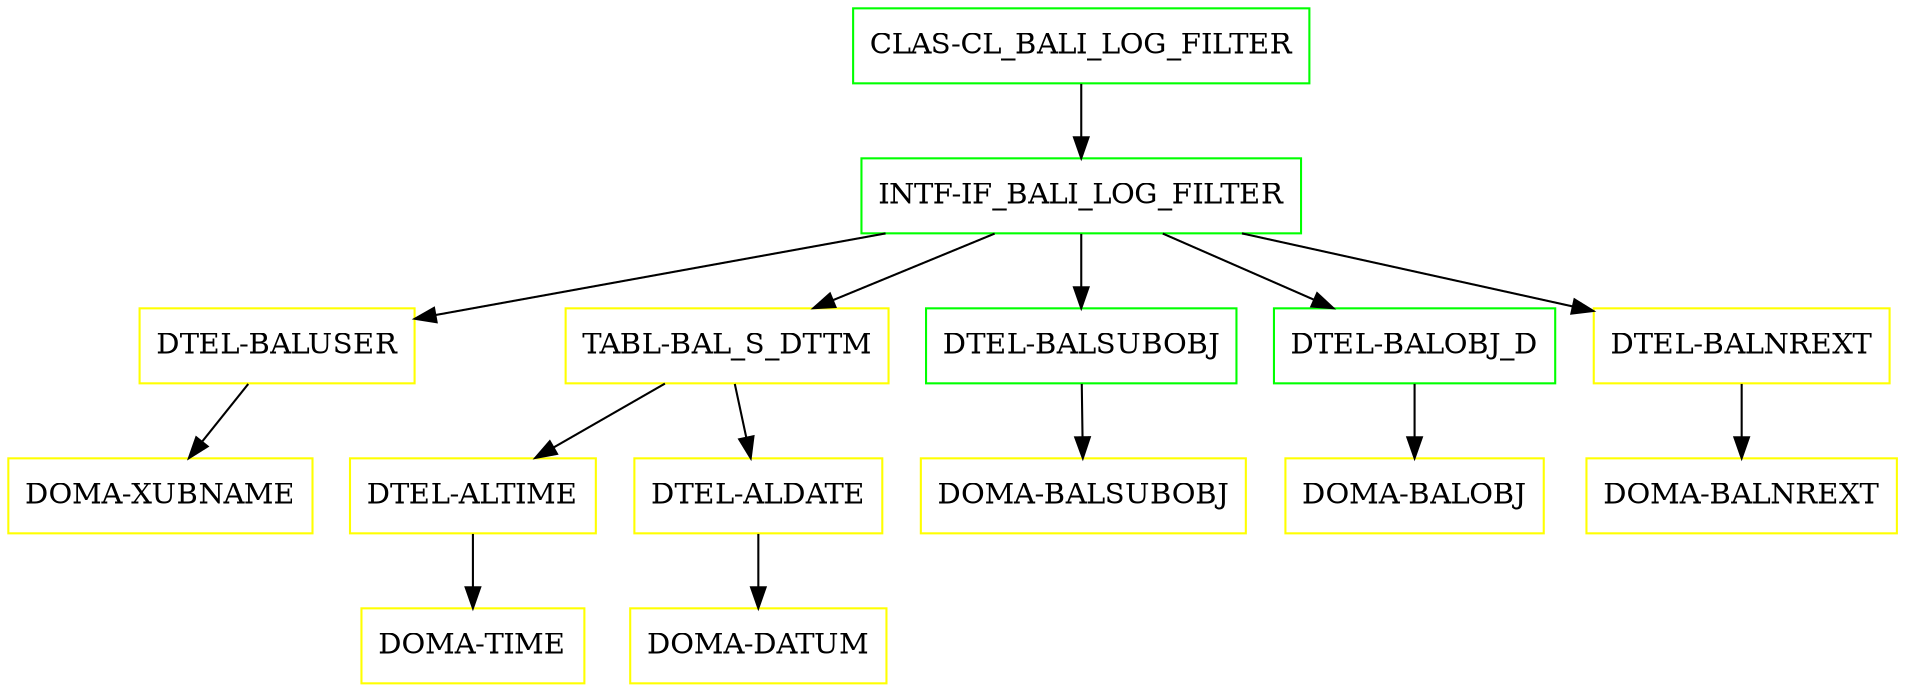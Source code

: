 digraph G {
  "CLAS-CL_BALI_LOG_FILTER" [shape=box,color=green];
  "INTF-IF_BALI_LOG_FILTER" [shape=box,color=green,URL="./INTF_IF_BALI_LOG_FILTER.html"];
  "DTEL-BALUSER" [shape=box,color=yellow,URL="./DTEL_BALUSER.html"];
  "DOMA-XUBNAME" [shape=box,color=yellow,URL="./DOMA_XUBNAME.html"];
  "TABL-BAL_S_DTTM" [shape=box,color=yellow,URL="./TABL_BAL_S_DTTM.html"];
  "DTEL-ALTIME" [shape=box,color=yellow,URL="./DTEL_ALTIME.html"];
  "DOMA-TIME" [shape=box,color=yellow,URL="./DOMA_TIME.html"];
  "DTEL-ALDATE" [shape=box,color=yellow,URL="./DTEL_ALDATE.html"];
  "DOMA-DATUM" [shape=box,color=yellow,URL="./DOMA_DATUM.html"];
  "DTEL-BALSUBOBJ" [shape=box,color=green,URL="./DTEL_BALSUBOBJ.html"];
  "DOMA-BALSUBOBJ" [shape=box,color=yellow,URL="./DOMA_BALSUBOBJ.html"];
  "DTEL-BALOBJ_D" [shape=box,color=green,URL="./DTEL_BALOBJ_D.html"];
  "DOMA-BALOBJ" [shape=box,color=yellow,URL="./DOMA_BALOBJ.html"];
  "DTEL-BALNREXT" [shape=box,color=yellow,URL="./DTEL_BALNREXT.html"];
  "DOMA-BALNREXT" [shape=box,color=yellow,URL="./DOMA_BALNREXT.html"];
  "CLAS-CL_BALI_LOG_FILTER" -> "INTF-IF_BALI_LOG_FILTER";
  "INTF-IF_BALI_LOG_FILTER" -> "DTEL-BALNREXT";
  "INTF-IF_BALI_LOG_FILTER" -> "DTEL-BALOBJ_D";
  "INTF-IF_BALI_LOG_FILTER" -> "DTEL-BALSUBOBJ";
  "INTF-IF_BALI_LOG_FILTER" -> "TABL-BAL_S_DTTM";
  "INTF-IF_BALI_LOG_FILTER" -> "DTEL-BALUSER";
  "DTEL-BALUSER" -> "DOMA-XUBNAME";
  "TABL-BAL_S_DTTM" -> "DTEL-ALDATE";
  "TABL-BAL_S_DTTM" -> "DTEL-ALTIME";
  "DTEL-ALTIME" -> "DOMA-TIME";
  "DTEL-ALDATE" -> "DOMA-DATUM";
  "DTEL-BALSUBOBJ" -> "DOMA-BALSUBOBJ";
  "DTEL-BALOBJ_D" -> "DOMA-BALOBJ";
  "DTEL-BALNREXT" -> "DOMA-BALNREXT";
}
